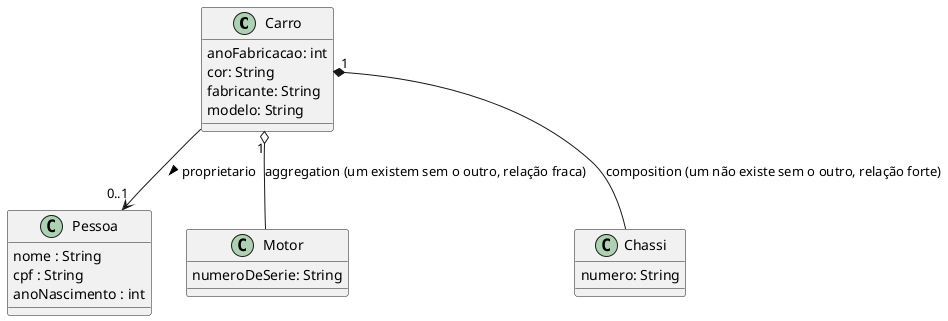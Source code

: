 @startuml

class Carro {
  anoFabricacao: int
  cor: String
  fabricante: String
  modelo: String
}

class Pessoa {
  nome : String
  cpf : String
  anoNascimento : int
}

class Motor {
  numeroDeSerie: String
}

class Chassi {
  numero: String
}

Carro --> "0..1" Pessoa : proprietario >

Carro "1" o-- Motor : aggregation (um existem sem o outro, relação fraca)

Carro "1" *-- Chassi : composition (um não existe sem o outro, relação forte)

@enduml